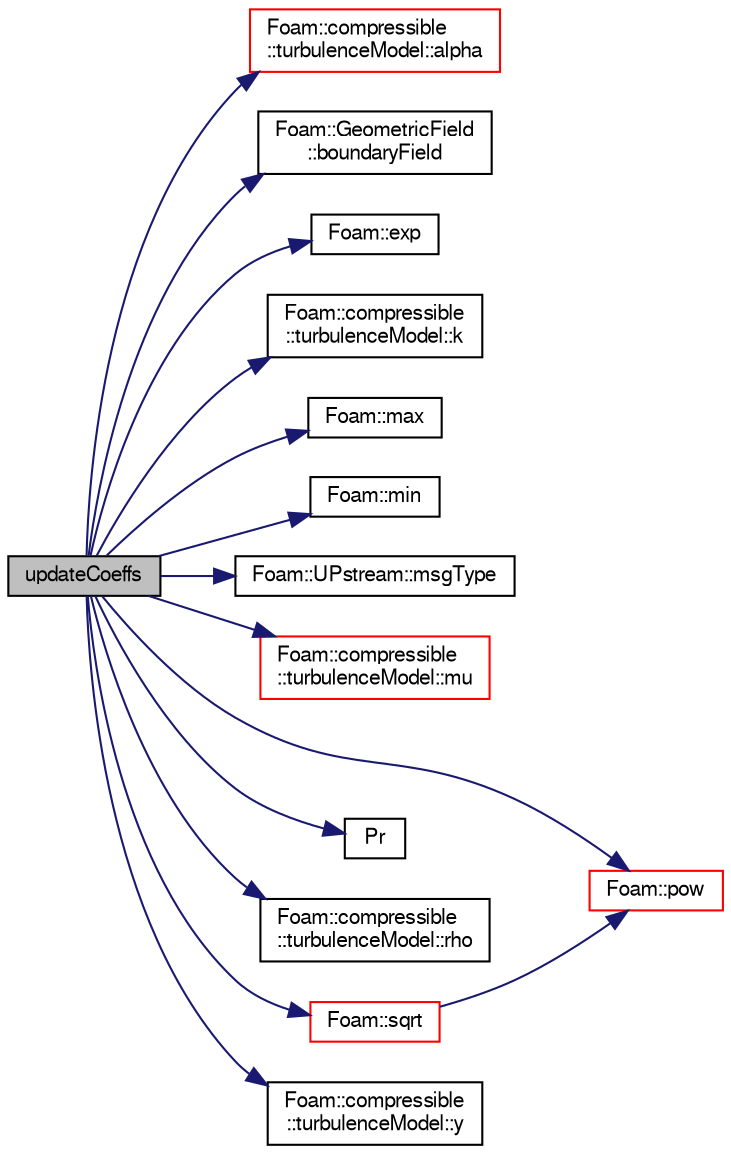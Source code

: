 digraph "updateCoeffs"
{
  bgcolor="transparent";
  edge [fontname="FreeSans",fontsize="10",labelfontname="FreeSans",labelfontsize="10"];
  node [fontname="FreeSans",fontsize="10",shape=record];
  rankdir="LR";
  Node59 [label="updateCoeffs",height=0.2,width=0.4,color="black", fillcolor="grey75", style="filled", fontcolor="black"];
  Node59 -> Node60 [color="midnightblue",fontsize="10",style="solid",fontname="FreeSans"];
  Node60 [label="Foam::compressible\l::turbulenceModel::alpha",height=0.2,width=0.4,color="red",URL="$a30818.html#abac719d171915a1f65d16bb812737380",tooltip="Return the laminar thermal conductivity. "];
  Node59 -> Node65 [color="midnightblue",fontsize="10",style="solid",fontname="FreeSans"];
  Node65 [label="Foam::GeometricField\l::boundaryField",height=0.2,width=0.4,color="black",URL="$a22434.html#a3c6c1a789b48ea0c5e8bff64f9c14f2d",tooltip="Return reference to GeometricBoundaryField. "];
  Node59 -> Node66 [color="midnightblue",fontsize="10",style="solid",fontname="FreeSans"];
  Node66 [label="Foam::exp",height=0.2,width=0.4,color="black",URL="$a21124.html#a12bca6c677fcf0977532179c3cb9bb89"];
  Node59 -> Node67 [color="midnightblue",fontsize="10",style="solid",fontname="FreeSans"];
  Node67 [label="Foam::compressible\l::turbulenceModel::k",height=0.2,width=0.4,color="black",URL="$a30818.html#a513c40f9ed37e2baed10984c3c4c57a9",tooltip="Return the turbulence kinetic energy. "];
  Node59 -> Node68 [color="midnightblue",fontsize="10",style="solid",fontname="FreeSans"];
  Node68 [label="Foam::max",height=0.2,width=0.4,color="black",URL="$a21124.html#ac993e906cf2774ae77e666bc24e81733"];
  Node59 -> Node69 [color="midnightblue",fontsize="10",style="solid",fontname="FreeSans"];
  Node69 [label="Foam::min",height=0.2,width=0.4,color="black",URL="$a21124.html#a253e112ad2d56d96230ff39ea7f442dc"];
  Node59 -> Node70 [color="midnightblue",fontsize="10",style="solid",fontname="FreeSans"];
  Node70 [label="Foam::UPstream::msgType",height=0.2,width=0.4,color="black",URL="$a26270.html#ae5b8fe6652f6320aa6c7f5c44b6f01b7",tooltip="Message tag of standard messages. "];
  Node59 -> Node71 [color="midnightblue",fontsize="10",style="solid",fontname="FreeSans"];
  Node71 [label="Foam::compressible\l::turbulenceModel::mu",height=0.2,width=0.4,color="red",URL="$a30818.html#a54025d7e9635694b562bfb981e31e6da",tooltip="Return the laminar viscosity. "];
  Node59 -> Node73 [color="midnightblue",fontsize="10",style="solid",fontname="FreeSans"];
  Node73 [label="Foam::pow",height=0.2,width=0.4,color="red",URL="$a21124.html#a7500c8e9d27a442adc75e287de074c7c"];
  Node59 -> Node77 [color="midnightblue",fontsize="10",style="solid",fontname="FreeSans"];
  Node77 [label="Pr",height=0.2,width=0.4,color="black",URL="$a39152.html#a1db7a9e58e450e6ddc830a30f0674a02"];
  Node59 -> Node78 [color="midnightblue",fontsize="10",style="solid",fontname="FreeSans"];
  Node78 [label="Foam::compressible\l::turbulenceModel::rho",height=0.2,width=0.4,color="black",URL="$a30818.html#a85451bc9acf825ab1d3c3c143714bc38",tooltip="Access function to density field. "];
  Node59 -> Node79 [color="midnightblue",fontsize="10",style="solid",fontname="FreeSans"];
  Node79 [label="Foam::sqrt",height=0.2,width=0.4,color="red",URL="$a21124.html#a8616bd62eebf2342a80222fecb1bda71"];
  Node79 -> Node73 [color="midnightblue",fontsize="10",style="solid",fontname="FreeSans"];
  Node59 -> Node80 [color="midnightblue",fontsize="10",style="solid",fontname="FreeSans"];
  Node80 [label="Foam::compressible\l::turbulenceModel::y",height=0.2,width=0.4,color="black",URL="$a30818.html#a152c527a6b3137685b03893a7a3a73eb",tooltip="Return the near wall distances. "];
}
